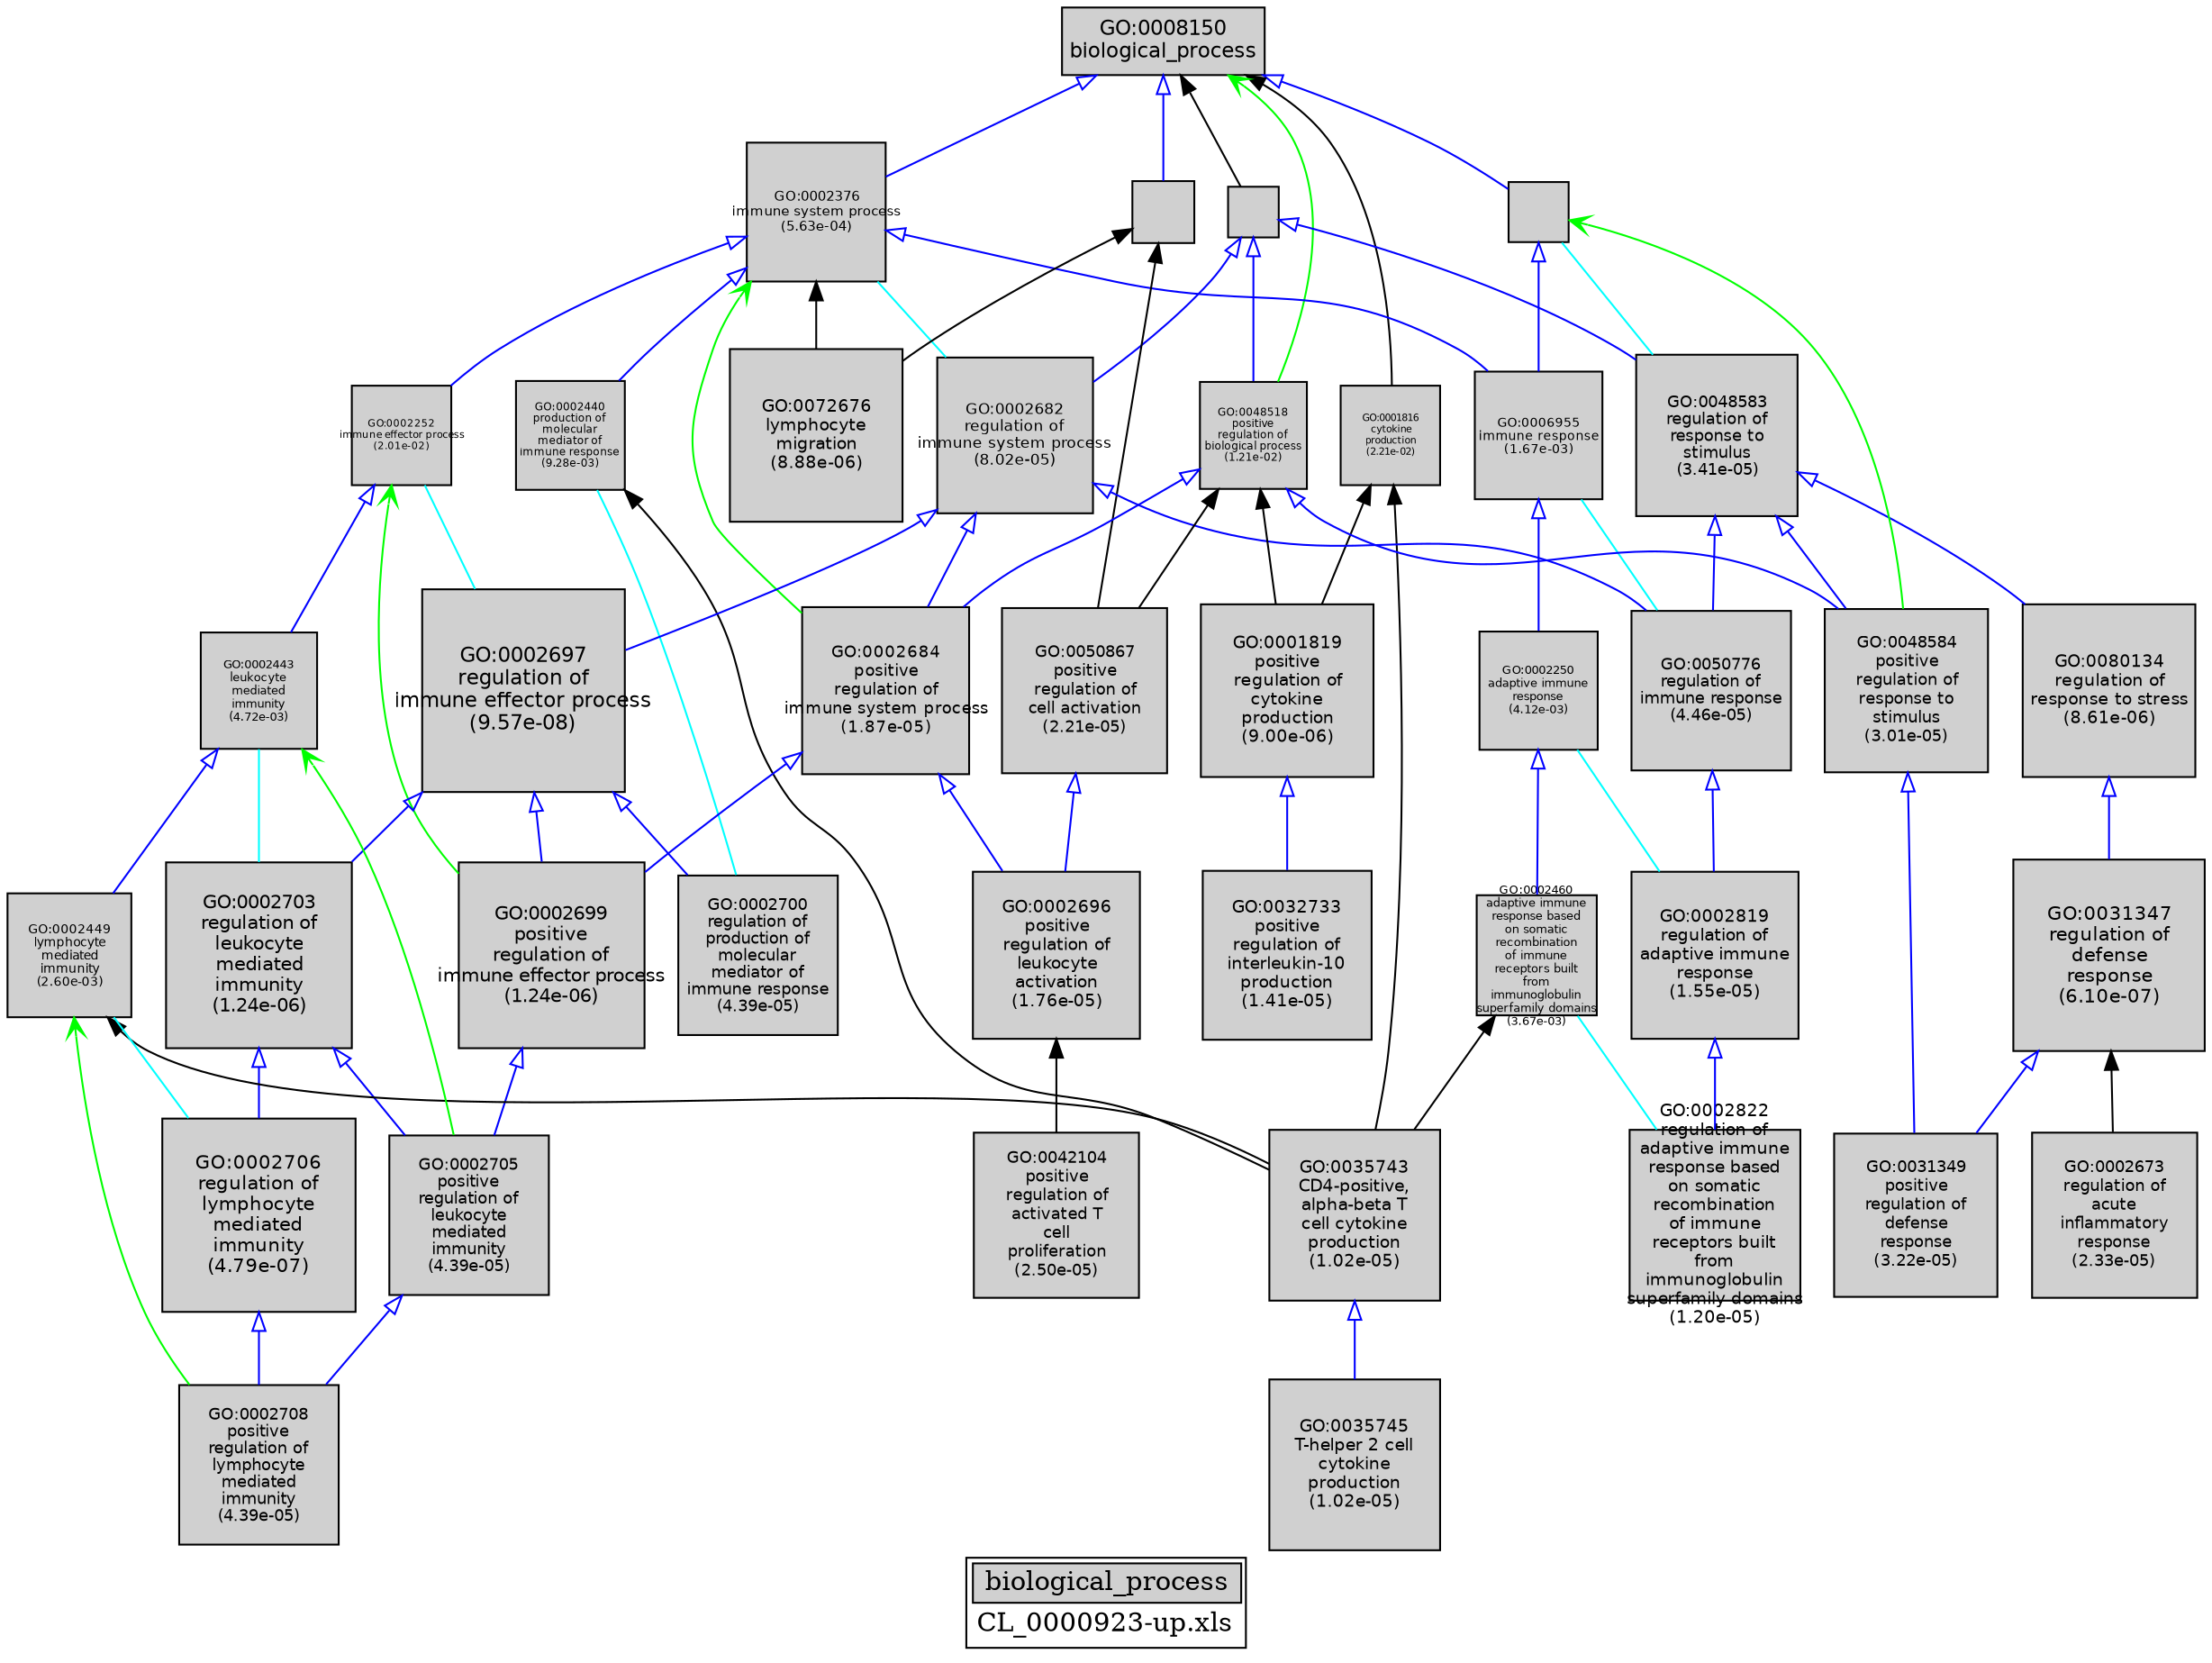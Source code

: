digraph "biological_process" {
graph [ bgcolor = "#FFFFFF", label = <<TABLE COLOR="black" BGCOLOR="white"><TR><TD COLSPAN="2" BGCOLOR="#D0D0D0"><FONT COLOR="black">biological_process</FONT></TD></TR><TR><TD BORDER="0">CL_0000923-up.xls</TD></TR></TABLE>> ];
node [ fontname = "Helvetica" ];

subgraph "nodes" {

node [ style = "filled", fixedsize = "true", width = 1, shape = "box", fontsize = 9, fillcolor = "#D0D0D0", fontcolor = "black", color = "black" ];

"GO:0002696" [ URL = "#GO:0002696", label = <<TABLE BORDER="0"><TR><TD>GO:0002696<BR/>positive<BR/>regulation of<BR/>leukocyte<BR/>activation<BR/>(1.76e-05)</TD></TR></TABLE>>, width = 1.23581486639, shape = "box", fontsize = 8.897867038, height = 1.23581486639 ];
"GO:0002252" [ URL = "#GO:0002252", label = <<TABLE BORDER="0"><TR><TD>GO:0002252<BR/>immune effector process<BR/>(2.01e-02)</TD></TR></TABLE>>, width = 0.742804986251, shape = "box", fontsize = 5.34819590101, height = 0.742804986251 ];
"GO:0002673" [ URL = "#GO:0002673", label = <<TABLE BORDER="0"><TR><TD>GO:0002673<BR/>regulation of<BR/>acute<BR/>inflammatory<BR/>response<BR/>(2.33e-05)</TD></TR></TABLE>>, width = 1.22010812598, shape = "box", fontsize = 8.78477850704, height = 1.22010812598 ];
"GO:0002699" [ URL = "#GO:0002699", label = <<TABLE BORDER="0"><TR><TD>GO:0002699<BR/>positive<BR/>regulation of<BR/>immune effector process<BR/>(1.24e-06)</TD></TR></TABLE>>, width = 1.37675268291, shape = "box", fontsize = 9.91261931695, height = 1.37675268291 ];
"GO:0042104" [ URL = "#GO:0042104", label = <<TABLE BORDER="0"><TR><TD>GO:0042104<BR/>positive<BR/>regulation of<BR/>activated T<BR/>cell<BR/>proliferation<BR/>(2.50e-05)</TD></TR></TABLE>>, width = 1.21592055778, shape = "box", fontsize = 8.75462801604, height = 1.21592055778 ];
"GO:0050867" [ URL = "#GO:0050867", label = <<TABLE BORDER="0"><TR><TD>GO:0050867<BR/>positive<BR/>regulation of<BR/>cell activation<BR/>(2.21e-05)</TD></TR></TABLE>>, width = 1.22300679527, shape = "box", fontsize = 8.80564892594, height = 1.22300679527 ];
"GO:0002705" [ URL = "#GO:0002705", label = <<TABLE BORDER="0"><TR><TD>GO:0002705<BR/>positive<BR/>regulation of<BR/>leukocyte<BR/>mediated<BR/>immunity<BR/>(4.39e-05)</TD></TR></TABLE>>, width = 1.18349423107, shape = "box", fontsize = 8.52115846374, height = 1.18349423107 ];
"GO:0002440" [ URL = "#GO:0002440", label = <<TABLE BORDER="0"><TR><TD>GO:0002440<BR/>production of<BR/>molecular<BR/>mediator of<BR/>immune response<BR/>(9.28e-03)</TD></TR></TABLE>>, width = 0.81154894621, shape = "box", fontsize = 5.84315241272, height = 0.81154894621 ];
"GO:0002819" [ URL = "#GO:0002819", label = <<TABLE BORDER="0"><TR><TD>GO:0002819<BR/>regulation of<BR/>adaptive immune<BR/>response<BR/>(1.55e-05)</TD></TR></TABLE>>, width = 1.24299378741, shape = "box", fontsize = 8.94955526936, height = 1.24299378741 ];
"GO:0035745" [ URL = "#GO:0035745", label = <<TABLE BORDER="0"><TR><TD>GO:0035745<BR/>T-helper 2 cell<BR/>cytokine<BR/>production<BR/>(1.02e-05)</TD></TR></TABLE>>, width = 1.26584295473, shape = "box", fontsize = 9.11406927408, height = 1.26584295473 ];
"GO:0008150" [ URL = "#GO:0008150", label = <<TABLE BORDER="0"><TR><TD>GO:0008150<BR/>biological_process</TD></TR></TABLE>>, width = 1.5, shape = "box", fontsize = 10.8 ];
"GO:0031347" [ URL = "#GO:0031347", label = <<TABLE BORDER="0"><TR><TD>GO:0031347<BR/>regulation of<BR/>defense<BR/>response<BR/>(6.10e-07)</TD></TR></TABLE>>, width = 1.41185263859, shape = "box", fontsize = 10.1653389979, height = 1.41185263859 ];
"GO:0048583" [ URL = "#GO:0048583", label = <<TABLE BORDER="0"><TR><TD>GO:0048583<BR/>regulation of<BR/>response to<BR/>stimulus<BR/>(3.41e-05)</TD></TR></TABLE>>, width = 1.19820876606, shape = "box", fontsize = 8.6271031156, height = 1.19820876606 ];
"GO:0035743" [ URL = "#GO:0035743", label = <<TABLE BORDER="0"><TR><TD>GO:0035743<BR/>CD4-positive,<BR/>alpha-beta T<BR/>cell cytokine<BR/>production<BR/>(1.02e-05)</TD></TR></TABLE>>, width = 1.26584295473, shape = "box", fontsize = 9.11406927408, height = 1.26584295473 ];
"GO:0072676" [ URL = "#GO:0072676", label = <<TABLE BORDER="0"><TR><TD>GO:0072676<BR/>lymphocyte<BR/>migration<BR/>(8.88e-06)</TD></TR></TABLE>>, width = 1.27365533526, shape = "box", fontsize = 9.17031841387, height = 1.27365533526 ];
"GO:0032733" [ URL = "#GO:0032733", label = <<TABLE BORDER="0"><TR><TD>GO:0032733<BR/>positive<BR/>regulation of<BR/>interleukin-10<BR/>production<BR/>(1.41e-05)</TD></TR></TABLE>>, width = 1.24838926389, shape = "box", fontsize = 8.98840269999, height = 1.24838926389 ];
"GO:0050789" [ URL = "#GO:0050789", label = "", width = 0.374006577613, shape = "box", height = 0.374006577613 ];
"GO:0002250" [ URL = "#GO:0002250", label = <<TABLE BORDER="0"><TR><TD>GO:0002250<BR/>adaptive immune<BR/>response<BR/>(4.12e-03)</TD></TR></TABLE>>, width = 0.878140136232, shape = "box", fontsize = 6.32260898087, height = 0.878140136232 ];
"GO:0002697" [ URL = "#GO:0002697", label = <<TABLE BORDER="0"><TR><TD>GO:0002697<BR/>regulation of<BR/>immune effector process<BR/>(9.57e-08)</TD></TR></TABLE>>, width = 1.5, shape = "box", fontsize = 10.8, height = 1.5 ];
"GO:0080134" [ URL = "#GO:0080134", label = <<TABLE BORDER="0"><TR><TD>GO:0080134<BR/>regulation of<BR/>response to stress<BR/>(8.61e-06)</TD></TR></TABLE>>, width = 1.27533167628, shape = "box", fontsize = 9.1823880692, height = 1.27533167628 ];
"GO:0002700" [ URL = "#GO:0002700", label = <<TABLE BORDER="0"><TR><TD>GO:0002700<BR/>regulation of<BR/>production of<BR/>molecular<BR/>mediator of<BR/>immune response<BR/>(4.39e-05)</TD></TR></TABLE>>, width = 1.18349423107, shape = "box", fontsize = 8.52115846374, height = 1.18349423107 ];
"GO:0048584" [ URL = "#GO:0048584", label = <<TABLE BORDER="0"><TR><TD>GO:0048584<BR/>positive<BR/>regulation of<BR/>response to<BR/>stimulus<BR/>(3.01e-05)</TD></TR></TABLE>>, width = 1.20533705178, shape = "box", fontsize = 8.67842677281, height = 1.20533705178 ];
"GO:0006955" [ URL = "#GO:0006955", label = <<TABLE BORDER="0"><TR><TD>GO:0006955<BR/>immune response<BR/>(1.67e-03)</TD></TR></TABLE>>, width = 0.946545881167, shape = "box", fontsize = 6.8151303444, height = 0.946545881167 ];
"GO:0002703" [ URL = "#GO:0002703", label = <<TABLE BORDER="0"><TR><TD>GO:0002703<BR/>regulation of<BR/>leukocyte<BR/>mediated<BR/>immunity<BR/>(1.24e-06)</TD></TR></TABLE>>, width = 1.37675268291, shape = "box", fontsize = 9.91261931695, height = 1.37675268291 ];
"GO:0002706" [ URL = "#GO:0002706", label = <<TABLE BORDER="0"><TR><TD>GO:0002706<BR/>regulation of<BR/>lymphocyte<BR/>mediated<BR/>immunity<BR/>(4.79e-07)</TD></TR></TABLE>>, width = 1.42368330597, shape = "box", fontsize = 10.250519803, height = 1.42368330597 ];
"GO:0002708" [ URL = "#GO:0002708", label = <<TABLE BORDER="0"><TR><TD>GO:0002708<BR/>positive<BR/>regulation of<BR/>lymphocyte<BR/>mediated<BR/>immunity<BR/>(4.39e-05)</TD></TR></TABLE>>, width = 1.18349423107, shape = "box", fontsize = 8.52115846374, height = 1.18349423107 ];
"GO:0002449" [ URL = "#GO:0002449", label = <<TABLE BORDER="0"><TR><TD>GO:0002449<BR/>lymphocyte<BR/>mediated<BR/>immunity<BR/>(2.60e-03)</TD></TR></TABLE>>, width = 0.91365314297, shape = "box", fontsize = 6.57830262939, height = 0.91365314297 ];
"GO:0002376" [ URL = "#GO:0002376", label = <<TABLE BORDER="0"><TR><TD>GO:0002376<BR/>immune system process<BR/>(5.63e-04)</TD></TR></TABLE>>, width = 1.02322193183, shape = "box", fontsize = 7.36719790914, height = 1.02322193183 ];
"GO:0050776" [ URL = "#GO:0050776", label = <<TABLE BORDER="0"><TR><TD>GO:0050776<BR/>regulation of<BR/>immune response<BR/>(4.46e-05)</TD></TR></TABLE>>, width = 1.18257915821, shape = "box", fontsize = 8.51456993914, height = 1.18257915821 ];
"GO:0031349" [ URL = "#GO:0031349", label = <<TABLE BORDER="0"><TR><TD>GO:0031349<BR/>positive<BR/>regulation of<BR/>defense<BR/>response<BR/>(3.22e-05)</TD></TR></TABLE>>, width = 1.20147508405, shape = "box", fontsize = 8.65062060514, height = 1.20147508405 ];
"GO:0009987" [ URL = "#GO:0009987", label = "", width = 0.463054532569, shape = "box", height = 0.463054532569 ];
"GO:0002822" [ URL = "#GO:0002822", label = <<TABLE BORDER="0"><TR><TD>GO:0002822<BR/>regulation of<BR/>adaptive immune<BR/>response based<BR/>on somatic<BR/>recombination<BR/>of immune<BR/>receptors built<BR/>from<BR/>immunoglobulin<BR/>superfamily domains<BR/>(1.20e-05)</TD></TR></TABLE>>, width = 1.25715389746, shape = "box", fontsize = 9.05150806171, height = 1.25715389746 ];
"GO:0050896" [ URL = "#GO:0050896", label = "", width = 0.439949047256, shape = "box", height = 0.439949047256 ];
"GO:0001816" [ URL = "#GO:0001816", label = <<TABLE BORDER="0"><TR><TD>GO:0001816<BR/>cytokine<BR/>production<BR/>(2.21e-02)</TD></TR></TABLE>>, width = 0.733772301497, shape = "box", fontsize = 5.28316057078, height = 0.733772301497 ];
"GO:0001819" [ URL = "#GO:0001819", label = <<TABLE BORDER="0"><TR><TD>GO:0001819<BR/>positive<BR/>regulation of<BR/>cytokine<BR/>production<BR/>(9.00e-06)</TD></TR></TABLE>>, width = 1.27292500744, shape = "box", fontsize = 9.16506005354, height = 1.27292500744 ];
"GO:0002443" [ URL = "#GO:0002443", label = <<TABLE BORDER="0"><TR><TD>GO:0002443<BR/>leukocyte<BR/>mediated<BR/>immunity<BR/>(4.72e-03)</TD></TR></TABLE>>, width = 0.867296796515, shape = "box", fontsize = 6.24453693491, height = 0.867296796515 ];
"GO:0002682" [ URL = "#GO:0002682", label = <<TABLE BORDER="0"><TR><TD>GO:0002682<BR/>regulation of<BR/>immune system process<BR/>(8.02e-05)</TD></TR></TABLE>>, width = 1.14770199402, shape = "box", fontsize = 8.26345435692, height = 1.14770199402 ];
"GO:0048518" [ URL = "#GO:0048518", label = <<TABLE BORDER="0"><TR><TD>GO:0048518<BR/>positive<BR/>regulation of<BR/>biological process<BR/>(1.21e-02)</TD></TR></TABLE>>, width = 0.788665495739, shape = "box", fontsize = 5.67839156932, height = 0.788665495739 ];
"GO:0002460" [ URL = "#GO:0002460", label = <<TABLE BORDER="0"><TR><TD>GO:0002460<BR/>adaptive immune<BR/>response based<BR/>on somatic<BR/>recombination<BR/>of immune<BR/>receptors built<BR/>from<BR/>immunoglobulin<BR/>superfamily domains<BR/>(3.67e-03)</TD></TR></TABLE>>, width = 0.887147127228, shape = "box", fontsize = 6.38745931604, height = 0.887147127228 ];
"GO:0002684" [ URL = "#GO:0002684", label = <<TABLE BORDER="0"><TR><TD>GO:0002684<BR/>positive<BR/>regulation of<BR/>immune system process<BR/>(1.87e-05)</TD></TR></TABLE>>, width = 1.23257911774, shape = "box", fontsize = 8.87456964773, height = 1.23257911774 ];
}
subgraph "edges" {


edge [ dir = "back", weight = 1 ];
subgraph "regulates" {


edge [ color = "cyan", arrowtail = "none" ];
subgraph "positive" {


edge [ color = "green", arrowtail = "vee" ];
"GO:0008150" -> "GO:0048518";
"GO:0002252" -> "GO:0002699";
"GO:0002376" -> "GO:0002684";
"GO:0002443" -> "GO:0002705";
"GO:0050896" -> "GO:0048584";
"GO:0002449" -> "GO:0002708";
}
subgraph "negative" {


edge [ color = "red", arrowtail = "tee" ];
}
"GO:0002252" -> "GO:0002697";
"GO:0002440" -> "GO:0002700";
"GO:0002460" -> "GO:0002822";
"GO:0050896" -> "GO:0048583";
"GO:0002443" -> "GO:0002703";
"GO:0002449" -> "GO:0002706";
"GO:0006955" -> "GO:0050776";
"GO:0002250" -> "GO:0002819";
"GO:0002376" -> "GO:0002682";
}
subgraph "part_of" {


edge [ color = "purple", arrowtail = "diamond", weight = 2.5 ];
}
subgraph "is_a" {


edge [ color = "blue", arrowtail = "empty", weight = 5.0 ];
"GO:0035743" -> "GO:0035745";
"GO:0002682" -> "GO:0002697";
"GO:0002682" -> "GO:0050776";
"GO:0002697" -> "GO:0002703";
"GO:0002706" -> "GO:0002708";
"GO:0002376" -> "GO:0006955";
"GO:0006955" -> "GO:0002250";
"GO:0048583" -> "GO:0080134";
"GO:0050776" -> "GO:0002819";
"GO:0002252" -> "GO:0002443";
"GO:0002697" -> "GO:0002700";
"GO:0050789" -> "GO:0002682";
"GO:0002699" -> "GO:0002705";
"GO:0080134" -> "GO:0031347";
"GO:0048584" -> "GO:0031349";
"GO:0002684" -> "GO:0002699";
"GO:0002376" -> "GO:0002440";
"GO:0031347" -> "GO:0031349";
"GO:0002697" -> "GO:0002699";
"GO:0002703" -> "GO:0002706";
"GO:0008150" -> "GO:0002376";
"GO:0050789" -> "GO:0048518";
"GO:0002376" -> "GO:0002252";
"GO:0048518" -> "GO:0048584";
"GO:0002684" -> "GO:0002696";
"GO:0048583" -> "GO:0050776";
"GO:0002250" -> "GO:0002460";
"GO:0050896" -> "GO:0006955";
"GO:0008150" -> "GO:0050896";
"GO:0008150" -> "GO:0009987";
"GO:0048518" -> "GO:0002684";
"GO:0050789" -> "GO:0048583";
"GO:0002703" -> "GO:0002705";
"GO:0002705" -> "GO:0002708";
"GO:0001819" -> "GO:0032733";
"GO:0050867" -> "GO:0002696";
"GO:0002819" -> "GO:0002822";
"GO:0002443" -> "GO:0002449";
"GO:0048583" -> "GO:0048584";
"GO:0002682" -> "GO:0002684";
}
"GO:0002376" -> "GO:0072676";
"GO:0008150" -> "GO:0050789";
"GO:0002440" -> "GO:0035743";
"GO:0001816" -> "GO:0001819";
"GO:0009987" -> "GO:0050867";
"GO:0002696" -> "GO:0042104";
"GO:0002449" -> "GO:0035743";
"GO:0008150" -> "GO:0001816";
"GO:0002460" -> "GO:0035743";
"GO:0009987" -> "GO:0072676";
"GO:0048518" -> "GO:0001819";
"GO:0048518" -> "GO:0050867";
"GO:0031347" -> "GO:0002673";
"GO:0001816" -> "GO:0035743";
}
}
